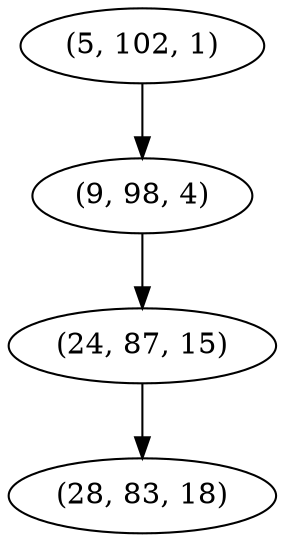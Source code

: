 digraph tree {
    "(5, 102, 1)";
    "(9, 98, 4)";
    "(24, 87, 15)";
    "(28, 83, 18)";
    "(5, 102, 1)" -> "(9, 98, 4)";
    "(9, 98, 4)" -> "(24, 87, 15)";
    "(24, 87, 15)" -> "(28, 83, 18)";
}

